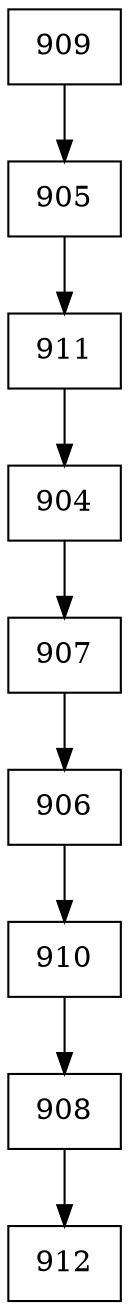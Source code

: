 digraph G {
  node [shape=record];
  node0 [label="{909}"];
  node0 -> node1;
  node1 [label="{905}"];
  node1 -> node2;
  node2 [label="{911}"];
  node2 -> node3;
  node3 [label="{904}"];
  node3 -> node4;
  node4 [label="{907}"];
  node4 -> node5;
  node5 [label="{906}"];
  node5 -> node6;
  node6 [label="{910}"];
  node6 -> node7;
  node7 [label="{908}"];
  node7 -> node8;
  node8 [label="{912}"];
}
